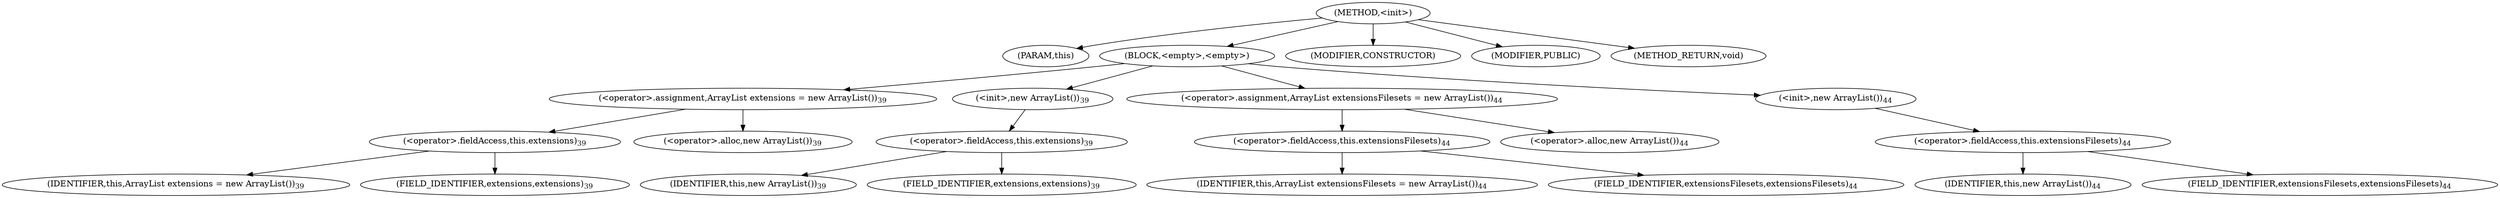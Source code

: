 digraph "&lt;init&gt;" {  
"173" [label = <(METHOD,&lt;init&gt;)> ]
"174" [label = <(PARAM,this)> ]
"175" [label = <(BLOCK,&lt;empty&gt;,&lt;empty&gt;)> ]
"176" [label = <(&lt;operator&gt;.assignment,ArrayList extensions = new ArrayList())<SUB>39</SUB>> ]
"177" [label = <(&lt;operator&gt;.fieldAccess,this.extensions)<SUB>39</SUB>> ]
"178" [label = <(IDENTIFIER,this,ArrayList extensions = new ArrayList())<SUB>39</SUB>> ]
"179" [label = <(FIELD_IDENTIFIER,extensions,extensions)<SUB>39</SUB>> ]
"180" [label = <(&lt;operator&gt;.alloc,new ArrayList())<SUB>39</SUB>> ]
"181" [label = <(&lt;init&gt;,new ArrayList())<SUB>39</SUB>> ]
"182" [label = <(&lt;operator&gt;.fieldAccess,this.extensions)<SUB>39</SUB>> ]
"183" [label = <(IDENTIFIER,this,new ArrayList())<SUB>39</SUB>> ]
"184" [label = <(FIELD_IDENTIFIER,extensions,extensions)<SUB>39</SUB>> ]
"185" [label = <(&lt;operator&gt;.assignment,ArrayList extensionsFilesets = new ArrayList())<SUB>44</SUB>> ]
"186" [label = <(&lt;operator&gt;.fieldAccess,this.extensionsFilesets)<SUB>44</SUB>> ]
"187" [label = <(IDENTIFIER,this,ArrayList extensionsFilesets = new ArrayList())<SUB>44</SUB>> ]
"188" [label = <(FIELD_IDENTIFIER,extensionsFilesets,extensionsFilesets)<SUB>44</SUB>> ]
"189" [label = <(&lt;operator&gt;.alloc,new ArrayList())<SUB>44</SUB>> ]
"190" [label = <(&lt;init&gt;,new ArrayList())<SUB>44</SUB>> ]
"191" [label = <(&lt;operator&gt;.fieldAccess,this.extensionsFilesets)<SUB>44</SUB>> ]
"192" [label = <(IDENTIFIER,this,new ArrayList())<SUB>44</SUB>> ]
"193" [label = <(FIELD_IDENTIFIER,extensionsFilesets,extensionsFilesets)<SUB>44</SUB>> ]
"194" [label = <(MODIFIER,CONSTRUCTOR)> ]
"195" [label = <(MODIFIER,PUBLIC)> ]
"196" [label = <(METHOD_RETURN,void)> ]
  "173" -> "174" 
  "173" -> "175" 
  "173" -> "194" 
  "173" -> "195" 
  "173" -> "196" 
  "175" -> "176" 
  "175" -> "181" 
  "175" -> "185" 
  "175" -> "190" 
  "176" -> "177" 
  "176" -> "180" 
  "177" -> "178" 
  "177" -> "179" 
  "181" -> "182" 
  "182" -> "183" 
  "182" -> "184" 
  "185" -> "186" 
  "185" -> "189" 
  "186" -> "187" 
  "186" -> "188" 
  "190" -> "191" 
  "191" -> "192" 
  "191" -> "193" 
}
